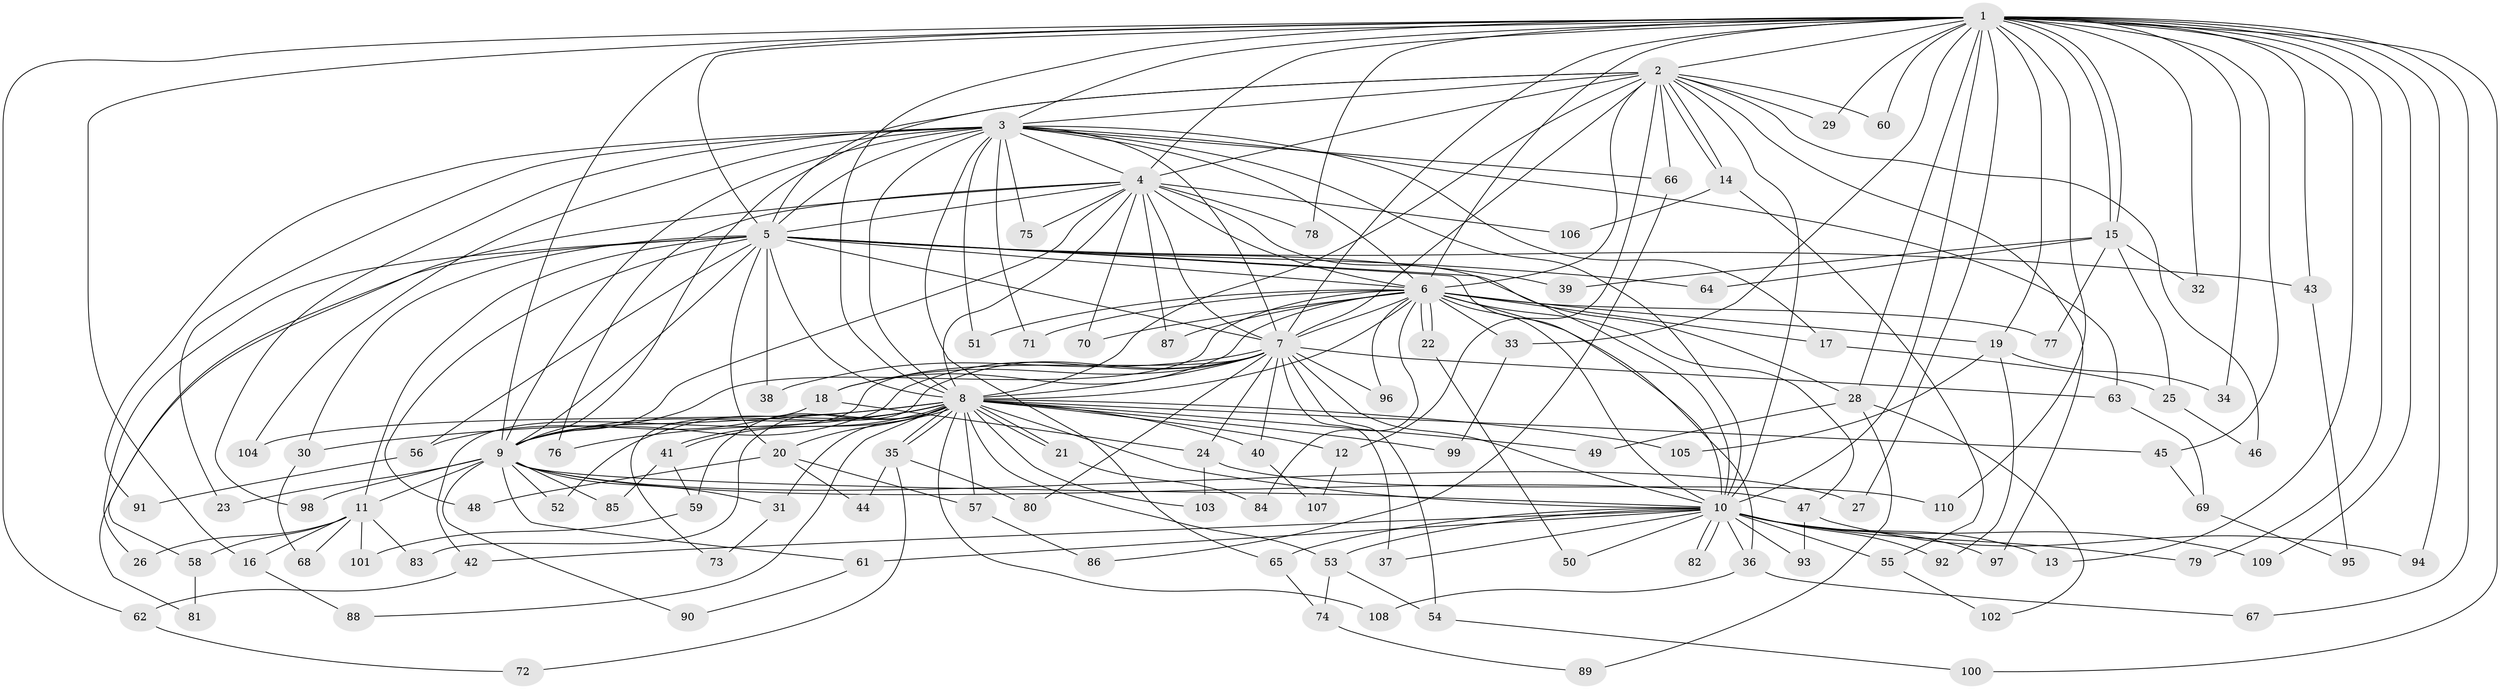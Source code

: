 // Generated by graph-tools (version 1.1) at 2025/43/03/09/25 04:43:19]
// undirected, 110 vertices, 245 edges
graph export_dot {
graph [start="1"]
  node [color=gray90,style=filled];
  1;
  2;
  3;
  4;
  5;
  6;
  7;
  8;
  9;
  10;
  11;
  12;
  13;
  14;
  15;
  16;
  17;
  18;
  19;
  20;
  21;
  22;
  23;
  24;
  25;
  26;
  27;
  28;
  29;
  30;
  31;
  32;
  33;
  34;
  35;
  36;
  37;
  38;
  39;
  40;
  41;
  42;
  43;
  44;
  45;
  46;
  47;
  48;
  49;
  50;
  51;
  52;
  53;
  54;
  55;
  56;
  57;
  58;
  59;
  60;
  61;
  62;
  63;
  64;
  65;
  66;
  67;
  68;
  69;
  70;
  71;
  72;
  73;
  74;
  75;
  76;
  77;
  78;
  79;
  80;
  81;
  82;
  83;
  84;
  85;
  86;
  87;
  88;
  89;
  90;
  91;
  92;
  93;
  94;
  95;
  96;
  97;
  98;
  99;
  100;
  101;
  102;
  103;
  104;
  105;
  106;
  107;
  108;
  109;
  110;
  1 -- 2;
  1 -- 3;
  1 -- 4;
  1 -- 5;
  1 -- 6;
  1 -- 7;
  1 -- 8;
  1 -- 9;
  1 -- 10;
  1 -- 13;
  1 -- 15;
  1 -- 15;
  1 -- 16;
  1 -- 19;
  1 -- 27;
  1 -- 28;
  1 -- 29;
  1 -- 32;
  1 -- 33;
  1 -- 34;
  1 -- 43;
  1 -- 45;
  1 -- 60;
  1 -- 62;
  1 -- 67;
  1 -- 78;
  1 -- 79;
  1 -- 94;
  1 -- 100;
  1 -- 109;
  1 -- 110;
  2 -- 3;
  2 -- 4;
  2 -- 5;
  2 -- 6;
  2 -- 7;
  2 -- 8;
  2 -- 9;
  2 -- 10;
  2 -- 12;
  2 -- 14;
  2 -- 14;
  2 -- 29;
  2 -- 46;
  2 -- 60;
  2 -- 66;
  2 -- 97;
  3 -- 4;
  3 -- 5;
  3 -- 6;
  3 -- 7;
  3 -- 8;
  3 -- 9;
  3 -- 10;
  3 -- 17;
  3 -- 23;
  3 -- 51;
  3 -- 63;
  3 -- 65;
  3 -- 66;
  3 -- 71;
  3 -- 75;
  3 -- 91;
  3 -- 98;
  3 -- 104;
  4 -- 5;
  4 -- 6;
  4 -- 7;
  4 -- 8;
  4 -- 9;
  4 -- 10;
  4 -- 70;
  4 -- 75;
  4 -- 76;
  4 -- 78;
  4 -- 81;
  4 -- 87;
  4 -- 106;
  5 -- 6;
  5 -- 7;
  5 -- 8;
  5 -- 9;
  5 -- 10;
  5 -- 11;
  5 -- 20;
  5 -- 26;
  5 -- 28;
  5 -- 30;
  5 -- 38;
  5 -- 39;
  5 -- 43;
  5 -- 48;
  5 -- 56;
  5 -- 58;
  5 -- 64;
  6 -- 7;
  6 -- 8;
  6 -- 9;
  6 -- 10;
  6 -- 17;
  6 -- 18;
  6 -- 19;
  6 -- 22;
  6 -- 22;
  6 -- 33;
  6 -- 36;
  6 -- 47;
  6 -- 51;
  6 -- 70;
  6 -- 71;
  6 -- 77;
  6 -- 84;
  6 -- 87;
  6 -- 96;
  7 -- 8;
  7 -- 9;
  7 -- 10;
  7 -- 18;
  7 -- 24;
  7 -- 37;
  7 -- 38;
  7 -- 40;
  7 -- 42;
  7 -- 54;
  7 -- 63;
  7 -- 73;
  7 -- 80;
  7 -- 96;
  8 -- 9;
  8 -- 10;
  8 -- 12;
  8 -- 20;
  8 -- 21;
  8 -- 21;
  8 -- 30;
  8 -- 31;
  8 -- 35;
  8 -- 35;
  8 -- 40;
  8 -- 41;
  8 -- 41;
  8 -- 45;
  8 -- 49;
  8 -- 52;
  8 -- 53;
  8 -- 57;
  8 -- 59;
  8 -- 76;
  8 -- 83;
  8 -- 88;
  8 -- 99;
  8 -- 103;
  8 -- 104;
  8 -- 105;
  8 -- 108;
  9 -- 10;
  9 -- 11;
  9 -- 23;
  9 -- 27;
  9 -- 31;
  9 -- 47;
  9 -- 52;
  9 -- 61;
  9 -- 85;
  9 -- 90;
  9 -- 98;
  10 -- 13;
  10 -- 36;
  10 -- 37;
  10 -- 42;
  10 -- 50;
  10 -- 53;
  10 -- 55;
  10 -- 61;
  10 -- 65;
  10 -- 79;
  10 -- 82;
  10 -- 82;
  10 -- 92;
  10 -- 93;
  10 -- 97;
  10 -- 109;
  11 -- 16;
  11 -- 26;
  11 -- 58;
  11 -- 68;
  11 -- 83;
  11 -- 101;
  12 -- 107;
  14 -- 55;
  14 -- 106;
  15 -- 25;
  15 -- 32;
  15 -- 39;
  15 -- 64;
  15 -- 77;
  16 -- 88;
  17 -- 25;
  18 -- 24;
  18 -- 56;
  19 -- 34;
  19 -- 92;
  19 -- 105;
  20 -- 44;
  20 -- 48;
  20 -- 57;
  21 -- 84;
  22 -- 50;
  24 -- 103;
  24 -- 110;
  25 -- 46;
  28 -- 49;
  28 -- 89;
  28 -- 102;
  30 -- 68;
  31 -- 73;
  33 -- 99;
  35 -- 44;
  35 -- 72;
  35 -- 80;
  36 -- 67;
  36 -- 108;
  40 -- 107;
  41 -- 59;
  41 -- 85;
  42 -- 62;
  43 -- 95;
  45 -- 69;
  47 -- 93;
  47 -- 94;
  53 -- 54;
  53 -- 74;
  54 -- 100;
  55 -- 102;
  56 -- 91;
  57 -- 86;
  58 -- 81;
  59 -- 101;
  61 -- 90;
  62 -- 72;
  63 -- 69;
  65 -- 74;
  66 -- 86;
  69 -- 95;
  74 -- 89;
}
